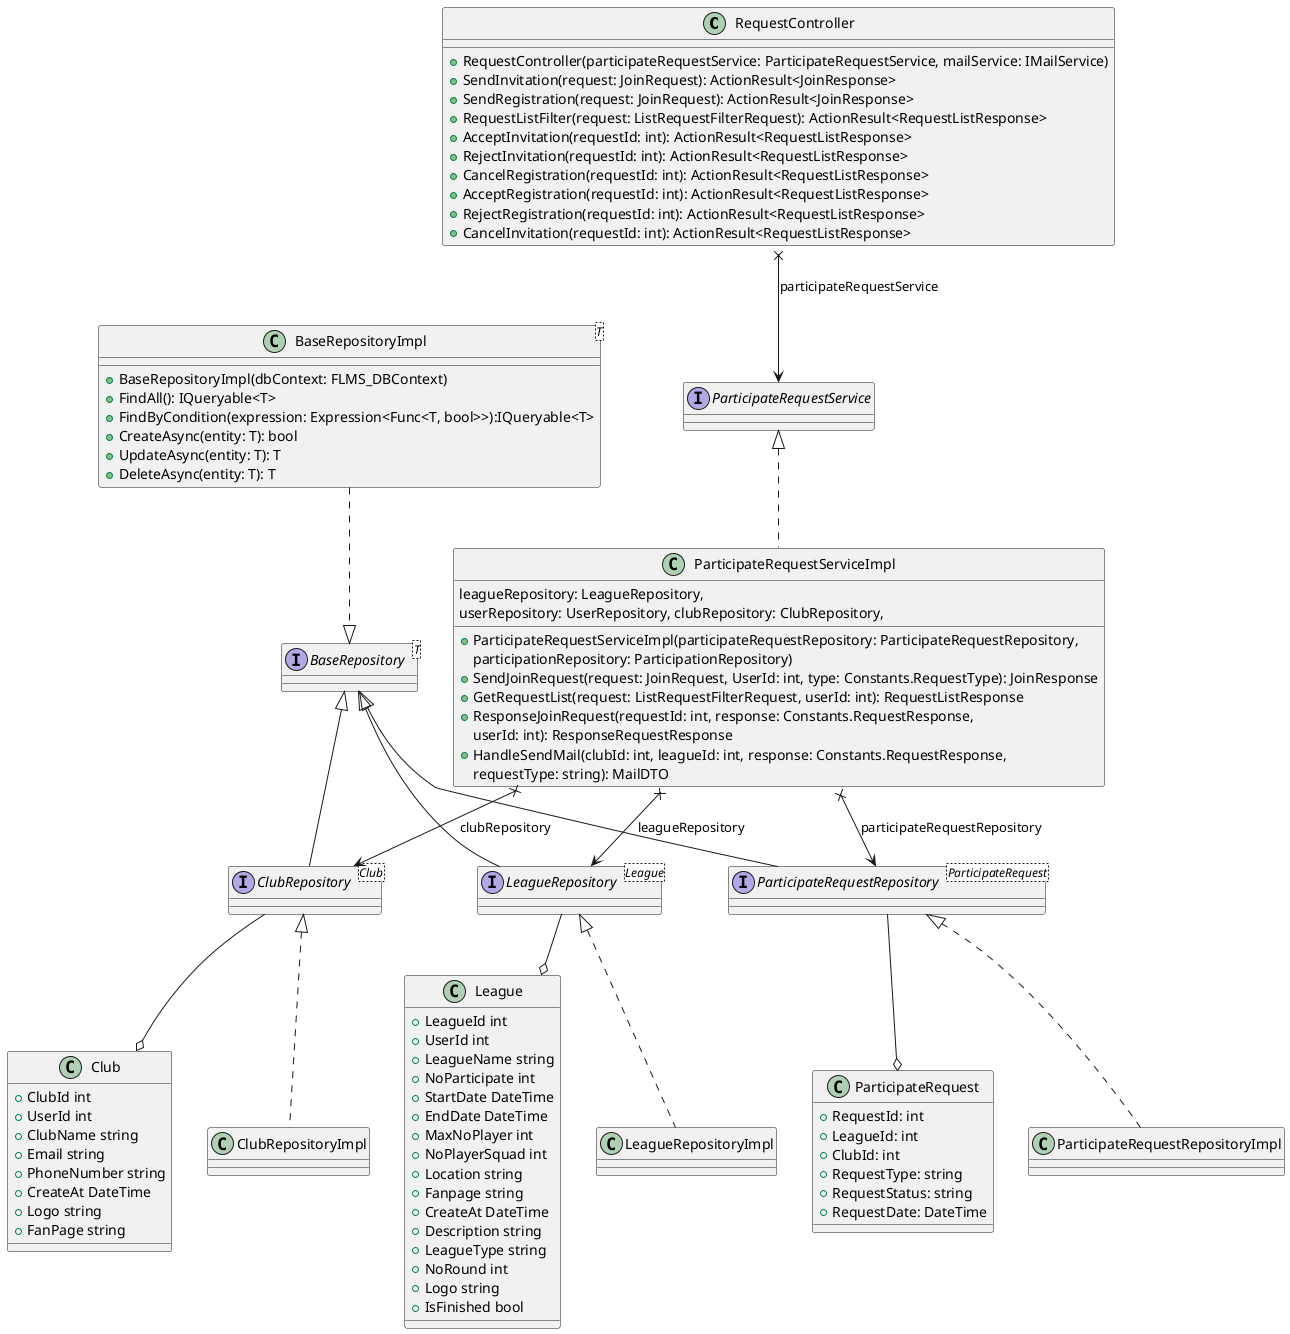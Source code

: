 @startuml classDiagram

class RequestController{
    +RequestController(participateRequestService: ParticipateRequestService, mailService: IMailService)
    +SendInvitation(request: JoinRequest): ActionResult<JoinResponse>
    +SendRegistration(request: JoinRequest): ActionResult<JoinResponse>
    +RequestListFilter(request: ListRequestFilterRequest): ActionResult<RequestListResponse>
    +AcceptInvitation(requestId: int): ActionResult<RequestListResponse>
    +RejectInvitation(requestId: int): ActionResult<RequestListResponse>
    +CancelRegistration(requestId: int): ActionResult<RequestListResponse>
    +AcceptRegistration(requestId: int): ActionResult<RequestListResponse>
    +RejectRegistration(requestId: int): ActionResult<RequestListResponse>
    +CancelInvitation(requestId: int): ActionResult<RequestListResponse>
}
RequestController x--> ParticipateRequestService: participateRequestService
interface ParticipateRequestService

class ParticipateRequestServiceImpl implements ParticipateRequestService{
    +ParticipateRequestServiceImpl(participateRequestRepository: ParticipateRequestRepository, 
    leagueRepository: LeagueRepository, 
    userRepository: UserRepository, clubRepository: ClubRepository, 
    participationRepository: ParticipationRepository)
    +SendJoinRequest(request: JoinRequest, UserId: int, type: Constants.RequestType): JoinResponse
    +GetRequestList(request: ListRequestFilterRequest, userId: int): RequestListResponse
    +ResponseJoinRequest(requestId: int, response: Constants.RequestResponse, 
    userId: int): ResponseRequestResponse
    +HandleSendMail(clubId: int, leagueId: int, response: Constants.RequestResponse, 
    requestType: string): MailDTO
}
ParticipateRequestServiceImpl x--> ClubRepository: clubRepository
ParticipateRequestServiceImpl x--> ParticipateRequestRepository: participateRequestRepository
ParticipateRequestServiceImpl x--> LeagueRepository: leagueRepository

interface ClubRepository<Club> implements BaseRepository
ClubRepository --o Club

interface ParticipateRequestRepository<ParticipateRequest> implements BaseRepository
ParticipateRequestRepository --o ParticipateRequest
class ParticipateRequestRepositoryImpl implements ParticipateRequestRepository

class ParticipateRequest {
  +RequestId: int
  +LeagueId: int
  +ClubId: int
  +RequestType: string
  +RequestStatus: string
  +RequestDate: DateTime
}

class Club{
    +ClubId int
    +UserId int
    +ClubName string
    +Email string
    +PhoneNumber string
    +CreateAt DateTime
    +Logo string
    +FanPage string
}

class ClubRepositoryImpl implements ClubRepository

interface LeagueRepository<League> implements BaseRepository
LeagueRepository --o League

class LeagueRepositoryImpl implements LeagueRepository
class League{
    +LeagueId int
    +UserId int
    +LeagueName string
    +NoParticipate int
    +StartDate DateTime
    +EndDate DateTime
    +MaxNoPlayer int
    +NoPlayerSquad int
    +Location string
    +Fanpage string
    +CreateAt DateTime
    +Description string
    +LeagueType string
    +NoRound int
    +Logo string
    +IsFinished bool
}

interface BaseRepository<T>

class BaseRepositoryImpl<T> {
  +BaseRepositoryImpl(dbContext: FLMS_DBContext)
  +FindAll(): IQueryable<T>
  +FindByCondition(expression: Expression<Func<T, bool>>):IQueryable<T>
  +CreateAsync(entity: T): bool
  +UpdateAsync(entity: T): T
  +DeleteAsync(entity: T): T
}
BaseRepositoryImpl ..|> BaseRepository 


@enduml